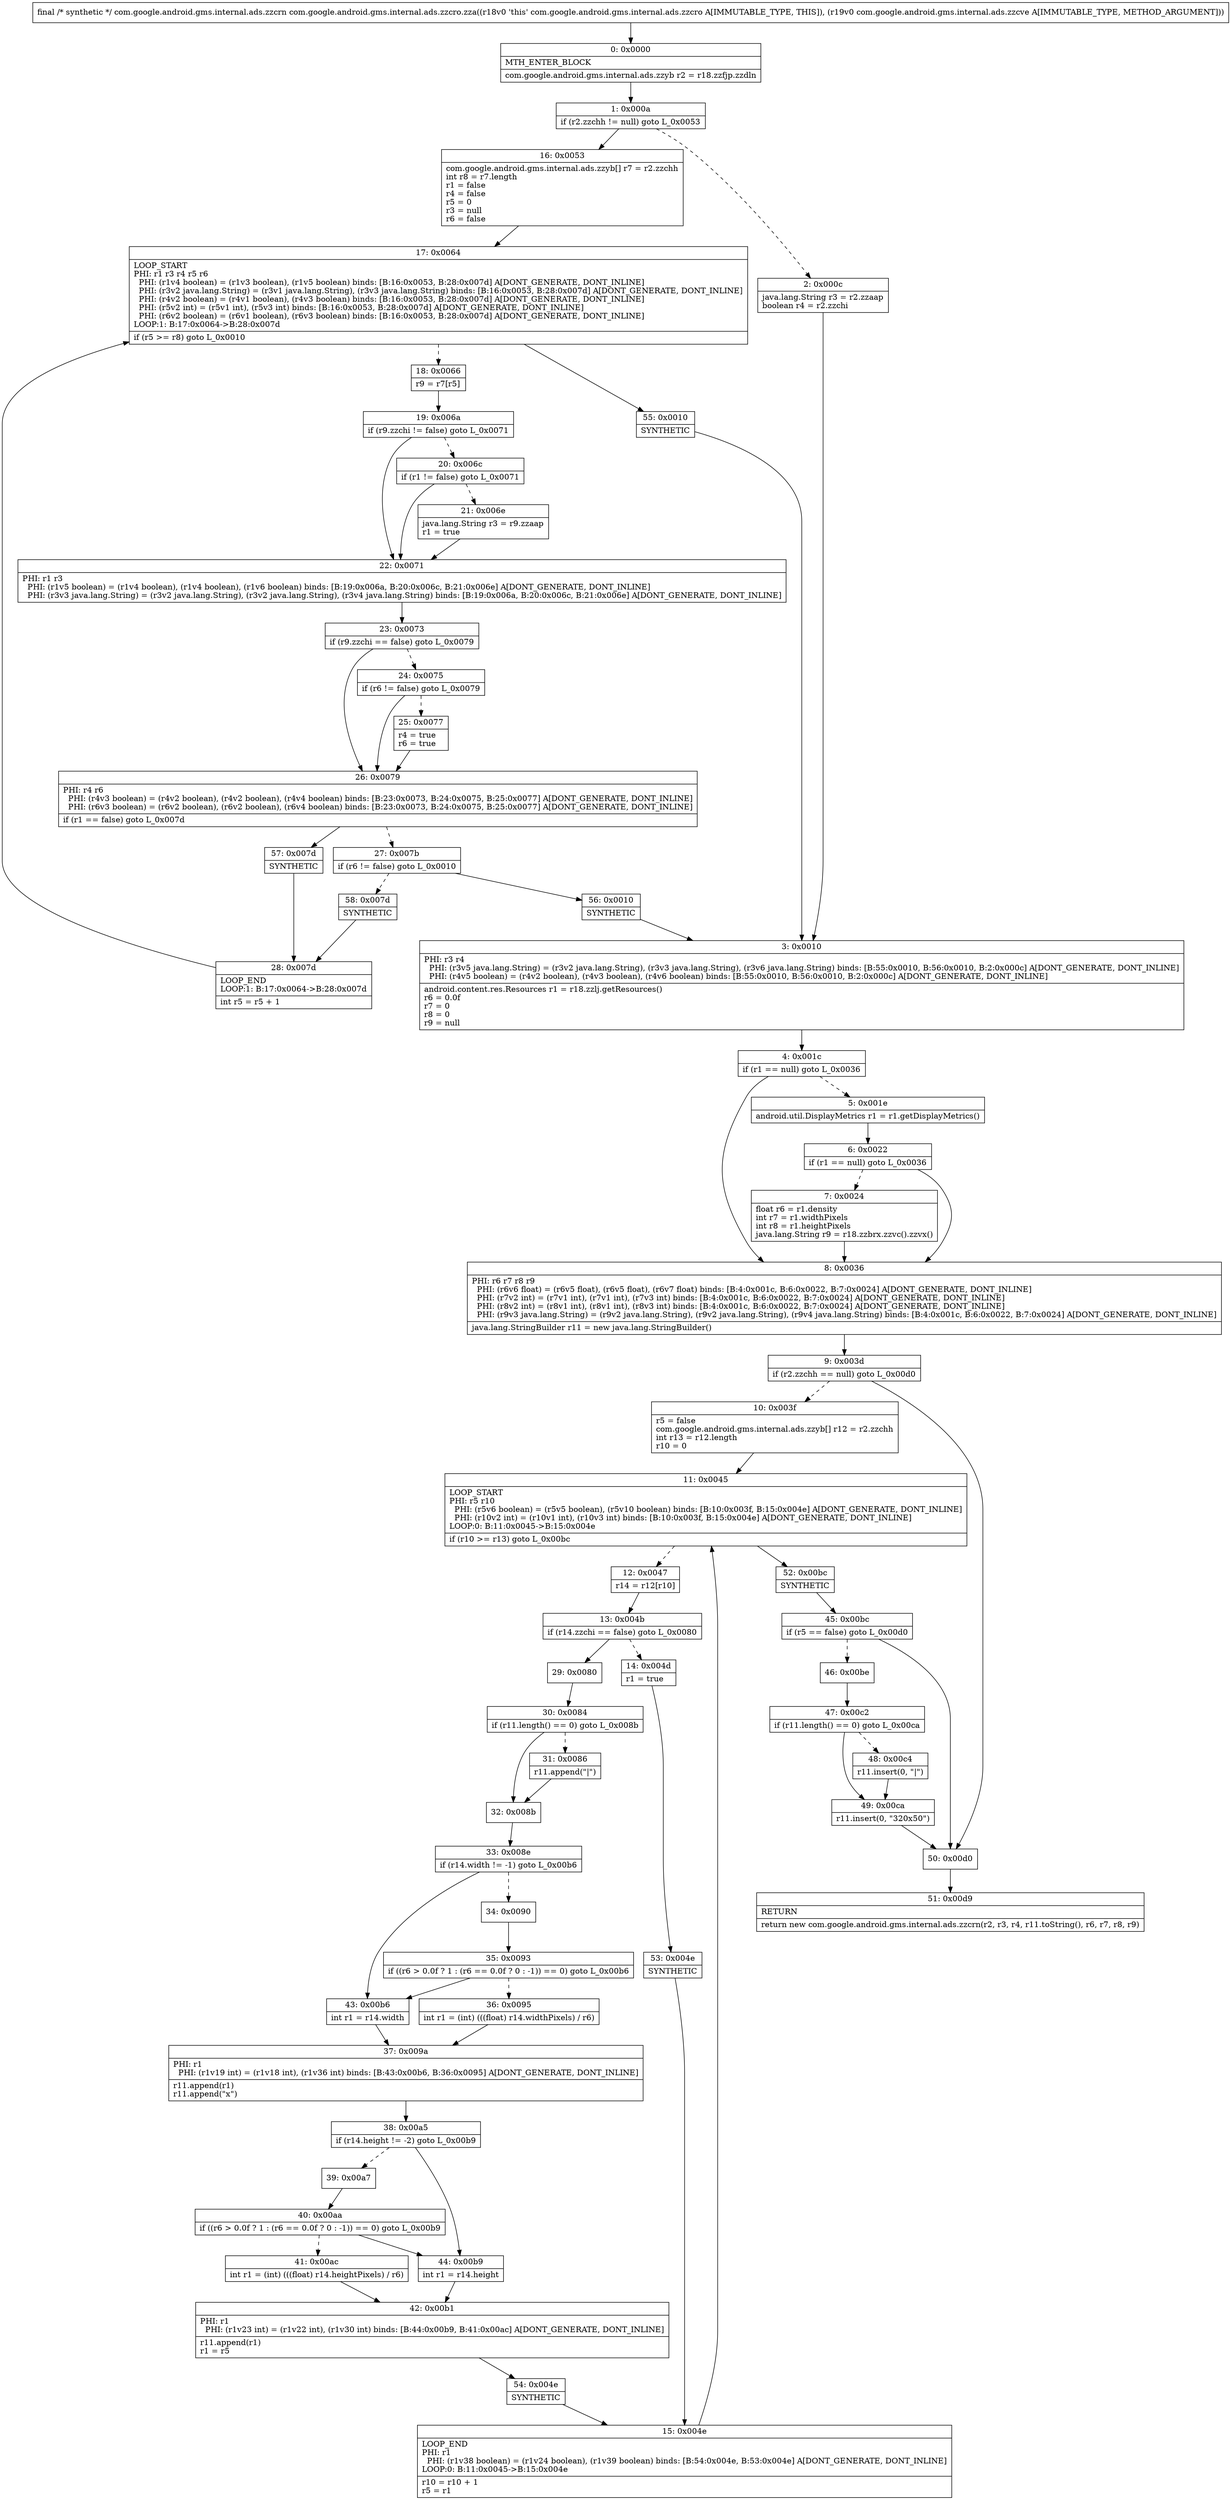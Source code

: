 digraph "CFG forcom.google.android.gms.internal.ads.zzcro.zza(Lcom\/google\/android\/gms\/internal\/ads\/zzcve;)Lcom\/google\/android\/gms\/internal\/ads\/zzcrn;" {
Node_0 [shape=record,label="{0\:\ 0x0000|MTH_ENTER_BLOCK\l|com.google.android.gms.internal.ads.zzyb r2 = r18.zzfjp.zzdln\l}"];
Node_1 [shape=record,label="{1\:\ 0x000a|if (r2.zzchh != null) goto L_0x0053\l}"];
Node_2 [shape=record,label="{2\:\ 0x000c|java.lang.String r3 = r2.zzaap\lboolean r4 = r2.zzchi\l}"];
Node_3 [shape=record,label="{3\:\ 0x0010|PHI: r3 r4 \l  PHI: (r3v5 java.lang.String) = (r3v2 java.lang.String), (r3v3 java.lang.String), (r3v6 java.lang.String) binds: [B:55:0x0010, B:56:0x0010, B:2:0x000c] A[DONT_GENERATE, DONT_INLINE]\l  PHI: (r4v5 boolean) = (r4v2 boolean), (r4v3 boolean), (r4v6 boolean) binds: [B:55:0x0010, B:56:0x0010, B:2:0x000c] A[DONT_GENERATE, DONT_INLINE]\l|android.content.res.Resources r1 = r18.zzlj.getResources()\lr6 = 0.0f\lr7 = 0\lr8 = 0\lr9 = null\l}"];
Node_4 [shape=record,label="{4\:\ 0x001c|if (r1 == null) goto L_0x0036\l}"];
Node_5 [shape=record,label="{5\:\ 0x001e|android.util.DisplayMetrics r1 = r1.getDisplayMetrics()\l}"];
Node_6 [shape=record,label="{6\:\ 0x0022|if (r1 == null) goto L_0x0036\l}"];
Node_7 [shape=record,label="{7\:\ 0x0024|float r6 = r1.density\lint r7 = r1.widthPixels\lint r8 = r1.heightPixels\ljava.lang.String r9 = r18.zzbrx.zzvc().zzvx()\l}"];
Node_8 [shape=record,label="{8\:\ 0x0036|PHI: r6 r7 r8 r9 \l  PHI: (r6v6 float) = (r6v5 float), (r6v5 float), (r6v7 float) binds: [B:4:0x001c, B:6:0x0022, B:7:0x0024] A[DONT_GENERATE, DONT_INLINE]\l  PHI: (r7v2 int) = (r7v1 int), (r7v1 int), (r7v3 int) binds: [B:4:0x001c, B:6:0x0022, B:7:0x0024] A[DONT_GENERATE, DONT_INLINE]\l  PHI: (r8v2 int) = (r8v1 int), (r8v1 int), (r8v3 int) binds: [B:4:0x001c, B:6:0x0022, B:7:0x0024] A[DONT_GENERATE, DONT_INLINE]\l  PHI: (r9v3 java.lang.String) = (r9v2 java.lang.String), (r9v2 java.lang.String), (r9v4 java.lang.String) binds: [B:4:0x001c, B:6:0x0022, B:7:0x0024] A[DONT_GENERATE, DONT_INLINE]\l|java.lang.StringBuilder r11 = new java.lang.StringBuilder()\l}"];
Node_9 [shape=record,label="{9\:\ 0x003d|if (r2.zzchh == null) goto L_0x00d0\l}"];
Node_10 [shape=record,label="{10\:\ 0x003f|r5 = false\lcom.google.android.gms.internal.ads.zzyb[] r12 = r2.zzchh\lint r13 = r12.length\lr10 = 0\l}"];
Node_11 [shape=record,label="{11\:\ 0x0045|LOOP_START\lPHI: r5 r10 \l  PHI: (r5v6 boolean) = (r5v5 boolean), (r5v10 boolean) binds: [B:10:0x003f, B:15:0x004e] A[DONT_GENERATE, DONT_INLINE]\l  PHI: (r10v2 int) = (r10v1 int), (r10v3 int) binds: [B:10:0x003f, B:15:0x004e] A[DONT_GENERATE, DONT_INLINE]\lLOOP:0: B:11:0x0045\-\>B:15:0x004e\l|if (r10 \>= r13) goto L_0x00bc\l}"];
Node_12 [shape=record,label="{12\:\ 0x0047|r14 = r12[r10]\l}"];
Node_13 [shape=record,label="{13\:\ 0x004b|if (r14.zzchi == false) goto L_0x0080\l}"];
Node_14 [shape=record,label="{14\:\ 0x004d|r1 = true\l}"];
Node_15 [shape=record,label="{15\:\ 0x004e|LOOP_END\lPHI: r1 \l  PHI: (r1v38 boolean) = (r1v24 boolean), (r1v39 boolean) binds: [B:54:0x004e, B:53:0x004e] A[DONT_GENERATE, DONT_INLINE]\lLOOP:0: B:11:0x0045\-\>B:15:0x004e\l|r10 = r10 + 1\lr5 = r1\l}"];
Node_16 [shape=record,label="{16\:\ 0x0053|com.google.android.gms.internal.ads.zzyb[] r7 = r2.zzchh\lint r8 = r7.length\lr1 = false\lr4 = false\lr5 = 0\lr3 = null\lr6 = false\l}"];
Node_17 [shape=record,label="{17\:\ 0x0064|LOOP_START\lPHI: r1 r3 r4 r5 r6 \l  PHI: (r1v4 boolean) = (r1v3 boolean), (r1v5 boolean) binds: [B:16:0x0053, B:28:0x007d] A[DONT_GENERATE, DONT_INLINE]\l  PHI: (r3v2 java.lang.String) = (r3v1 java.lang.String), (r3v3 java.lang.String) binds: [B:16:0x0053, B:28:0x007d] A[DONT_GENERATE, DONT_INLINE]\l  PHI: (r4v2 boolean) = (r4v1 boolean), (r4v3 boolean) binds: [B:16:0x0053, B:28:0x007d] A[DONT_GENERATE, DONT_INLINE]\l  PHI: (r5v2 int) = (r5v1 int), (r5v3 int) binds: [B:16:0x0053, B:28:0x007d] A[DONT_GENERATE, DONT_INLINE]\l  PHI: (r6v2 boolean) = (r6v1 boolean), (r6v3 boolean) binds: [B:16:0x0053, B:28:0x007d] A[DONT_GENERATE, DONT_INLINE]\lLOOP:1: B:17:0x0064\-\>B:28:0x007d\l|if (r5 \>= r8) goto L_0x0010\l}"];
Node_18 [shape=record,label="{18\:\ 0x0066|r9 = r7[r5]\l}"];
Node_19 [shape=record,label="{19\:\ 0x006a|if (r9.zzchi != false) goto L_0x0071\l}"];
Node_20 [shape=record,label="{20\:\ 0x006c|if (r1 != false) goto L_0x0071\l}"];
Node_21 [shape=record,label="{21\:\ 0x006e|java.lang.String r3 = r9.zzaap\lr1 = true\l}"];
Node_22 [shape=record,label="{22\:\ 0x0071|PHI: r1 r3 \l  PHI: (r1v5 boolean) = (r1v4 boolean), (r1v4 boolean), (r1v6 boolean) binds: [B:19:0x006a, B:20:0x006c, B:21:0x006e] A[DONT_GENERATE, DONT_INLINE]\l  PHI: (r3v3 java.lang.String) = (r3v2 java.lang.String), (r3v2 java.lang.String), (r3v4 java.lang.String) binds: [B:19:0x006a, B:20:0x006c, B:21:0x006e] A[DONT_GENERATE, DONT_INLINE]\l}"];
Node_23 [shape=record,label="{23\:\ 0x0073|if (r9.zzchi == false) goto L_0x0079\l}"];
Node_24 [shape=record,label="{24\:\ 0x0075|if (r6 != false) goto L_0x0079\l}"];
Node_25 [shape=record,label="{25\:\ 0x0077|r4 = true\lr6 = true\l}"];
Node_26 [shape=record,label="{26\:\ 0x0079|PHI: r4 r6 \l  PHI: (r4v3 boolean) = (r4v2 boolean), (r4v2 boolean), (r4v4 boolean) binds: [B:23:0x0073, B:24:0x0075, B:25:0x0077] A[DONT_GENERATE, DONT_INLINE]\l  PHI: (r6v3 boolean) = (r6v2 boolean), (r6v2 boolean), (r6v4 boolean) binds: [B:23:0x0073, B:24:0x0075, B:25:0x0077] A[DONT_GENERATE, DONT_INLINE]\l|if (r1 == false) goto L_0x007d\l}"];
Node_27 [shape=record,label="{27\:\ 0x007b|if (r6 != false) goto L_0x0010\l}"];
Node_28 [shape=record,label="{28\:\ 0x007d|LOOP_END\lLOOP:1: B:17:0x0064\-\>B:28:0x007d\l|int r5 = r5 + 1\l}"];
Node_29 [shape=record,label="{29\:\ 0x0080}"];
Node_30 [shape=record,label="{30\:\ 0x0084|if (r11.length() == 0) goto L_0x008b\l}"];
Node_31 [shape=record,label="{31\:\ 0x0086|r11.append(\"\|\")\l}"];
Node_32 [shape=record,label="{32\:\ 0x008b}"];
Node_33 [shape=record,label="{33\:\ 0x008e|if (r14.width != \-1) goto L_0x00b6\l}"];
Node_34 [shape=record,label="{34\:\ 0x0090}"];
Node_35 [shape=record,label="{35\:\ 0x0093|if ((r6 \> 0.0f ? 1 : (r6 == 0.0f ? 0 : \-1)) == 0) goto L_0x00b6\l}"];
Node_36 [shape=record,label="{36\:\ 0x0095|int r1 = (int) (((float) r14.widthPixels) \/ r6)\l}"];
Node_37 [shape=record,label="{37\:\ 0x009a|PHI: r1 \l  PHI: (r1v19 int) = (r1v18 int), (r1v36 int) binds: [B:43:0x00b6, B:36:0x0095] A[DONT_GENERATE, DONT_INLINE]\l|r11.append(r1)\lr11.append(\"x\")\l}"];
Node_38 [shape=record,label="{38\:\ 0x00a5|if (r14.height != \-2) goto L_0x00b9\l}"];
Node_39 [shape=record,label="{39\:\ 0x00a7}"];
Node_40 [shape=record,label="{40\:\ 0x00aa|if ((r6 \> 0.0f ? 1 : (r6 == 0.0f ? 0 : \-1)) == 0) goto L_0x00b9\l}"];
Node_41 [shape=record,label="{41\:\ 0x00ac|int r1 = (int) (((float) r14.heightPixels) \/ r6)\l}"];
Node_42 [shape=record,label="{42\:\ 0x00b1|PHI: r1 \l  PHI: (r1v23 int) = (r1v22 int), (r1v30 int) binds: [B:44:0x00b9, B:41:0x00ac] A[DONT_GENERATE, DONT_INLINE]\l|r11.append(r1)\lr1 = r5\l}"];
Node_43 [shape=record,label="{43\:\ 0x00b6|int r1 = r14.width\l}"];
Node_44 [shape=record,label="{44\:\ 0x00b9|int r1 = r14.height\l}"];
Node_45 [shape=record,label="{45\:\ 0x00bc|if (r5 == false) goto L_0x00d0\l}"];
Node_46 [shape=record,label="{46\:\ 0x00be}"];
Node_47 [shape=record,label="{47\:\ 0x00c2|if (r11.length() == 0) goto L_0x00ca\l}"];
Node_48 [shape=record,label="{48\:\ 0x00c4|r11.insert(0, \"\|\")\l}"];
Node_49 [shape=record,label="{49\:\ 0x00ca|r11.insert(0, \"320x50\")\l}"];
Node_50 [shape=record,label="{50\:\ 0x00d0}"];
Node_51 [shape=record,label="{51\:\ 0x00d9|RETURN\l|return new com.google.android.gms.internal.ads.zzcrn(r2, r3, r4, r11.toString(), r6, r7, r8, r9)\l}"];
Node_52 [shape=record,label="{52\:\ 0x00bc|SYNTHETIC\l}"];
Node_53 [shape=record,label="{53\:\ 0x004e|SYNTHETIC\l}"];
Node_54 [shape=record,label="{54\:\ 0x004e|SYNTHETIC\l}"];
Node_55 [shape=record,label="{55\:\ 0x0010|SYNTHETIC\l}"];
Node_56 [shape=record,label="{56\:\ 0x0010|SYNTHETIC\l}"];
Node_57 [shape=record,label="{57\:\ 0x007d|SYNTHETIC\l}"];
Node_58 [shape=record,label="{58\:\ 0x007d|SYNTHETIC\l}"];
MethodNode[shape=record,label="{final \/* synthetic *\/ com.google.android.gms.internal.ads.zzcrn com.google.android.gms.internal.ads.zzcro.zza((r18v0 'this' com.google.android.gms.internal.ads.zzcro A[IMMUTABLE_TYPE, THIS]), (r19v0 com.google.android.gms.internal.ads.zzcve A[IMMUTABLE_TYPE, METHOD_ARGUMENT])) }"];
MethodNode -> Node_0;
Node_0 -> Node_1;
Node_1 -> Node_2[style=dashed];
Node_1 -> Node_16;
Node_2 -> Node_3;
Node_3 -> Node_4;
Node_4 -> Node_5[style=dashed];
Node_4 -> Node_8;
Node_5 -> Node_6;
Node_6 -> Node_7[style=dashed];
Node_6 -> Node_8;
Node_7 -> Node_8;
Node_8 -> Node_9;
Node_9 -> Node_10[style=dashed];
Node_9 -> Node_50;
Node_10 -> Node_11;
Node_11 -> Node_12[style=dashed];
Node_11 -> Node_52;
Node_12 -> Node_13;
Node_13 -> Node_14[style=dashed];
Node_13 -> Node_29;
Node_14 -> Node_53;
Node_15 -> Node_11;
Node_16 -> Node_17;
Node_17 -> Node_18[style=dashed];
Node_17 -> Node_55;
Node_18 -> Node_19;
Node_19 -> Node_20[style=dashed];
Node_19 -> Node_22;
Node_20 -> Node_21[style=dashed];
Node_20 -> Node_22;
Node_21 -> Node_22;
Node_22 -> Node_23;
Node_23 -> Node_24[style=dashed];
Node_23 -> Node_26;
Node_24 -> Node_25[style=dashed];
Node_24 -> Node_26;
Node_25 -> Node_26;
Node_26 -> Node_27[style=dashed];
Node_26 -> Node_57;
Node_27 -> Node_56;
Node_27 -> Node_58[style=dashed];
Node_28 -> Node_17;
Node_29 -> Node_30;
Node_30 -> Node_31[style=dashed];
Node_30 -> Node_32;
Node_31 -> Node_32;
Node_32 -> Node_33;
Node_33 -> Node_34[style=dashed];
Node_33 -> Node_43;
Node_34 -> Node_35;
Node_35 -> Node_36[style=dashed];
Node_35 -> Node_43;
Node_36 -> Node_37;
Node_37 -> Node_38;
Node_38 -> Node_39[style=dashed];
Node_38 -> Node_44;
Node_39 -> Node_40;
Node_40 -> Node_41[style=dashed];
Node_40 -> Node_44;
Node_41 -> Node_42;
Node_42 -> Node_54;
Node_43 -> Node_37;
Node_44 -> Node_42;
Node_45 -> Node_46[style=dashed];
Node_45 -> Node_50;
Node_46 -> Node_47;
Node_47 -> Node_48[style=dashed];
Node_47 -> Node_49;
Node_48 -> Node_49;
Node_49 -> Node_50;
Node_50 -> Node_51;
Node_52 -> Node_45;
Node_53 -> Node_15;
Node_54 -> Node_15;
Node_55 -> Node_3;
Node_56 -> Node_3;
Node_57 -> Node_28;
Node_58 -> Node_28;
}

